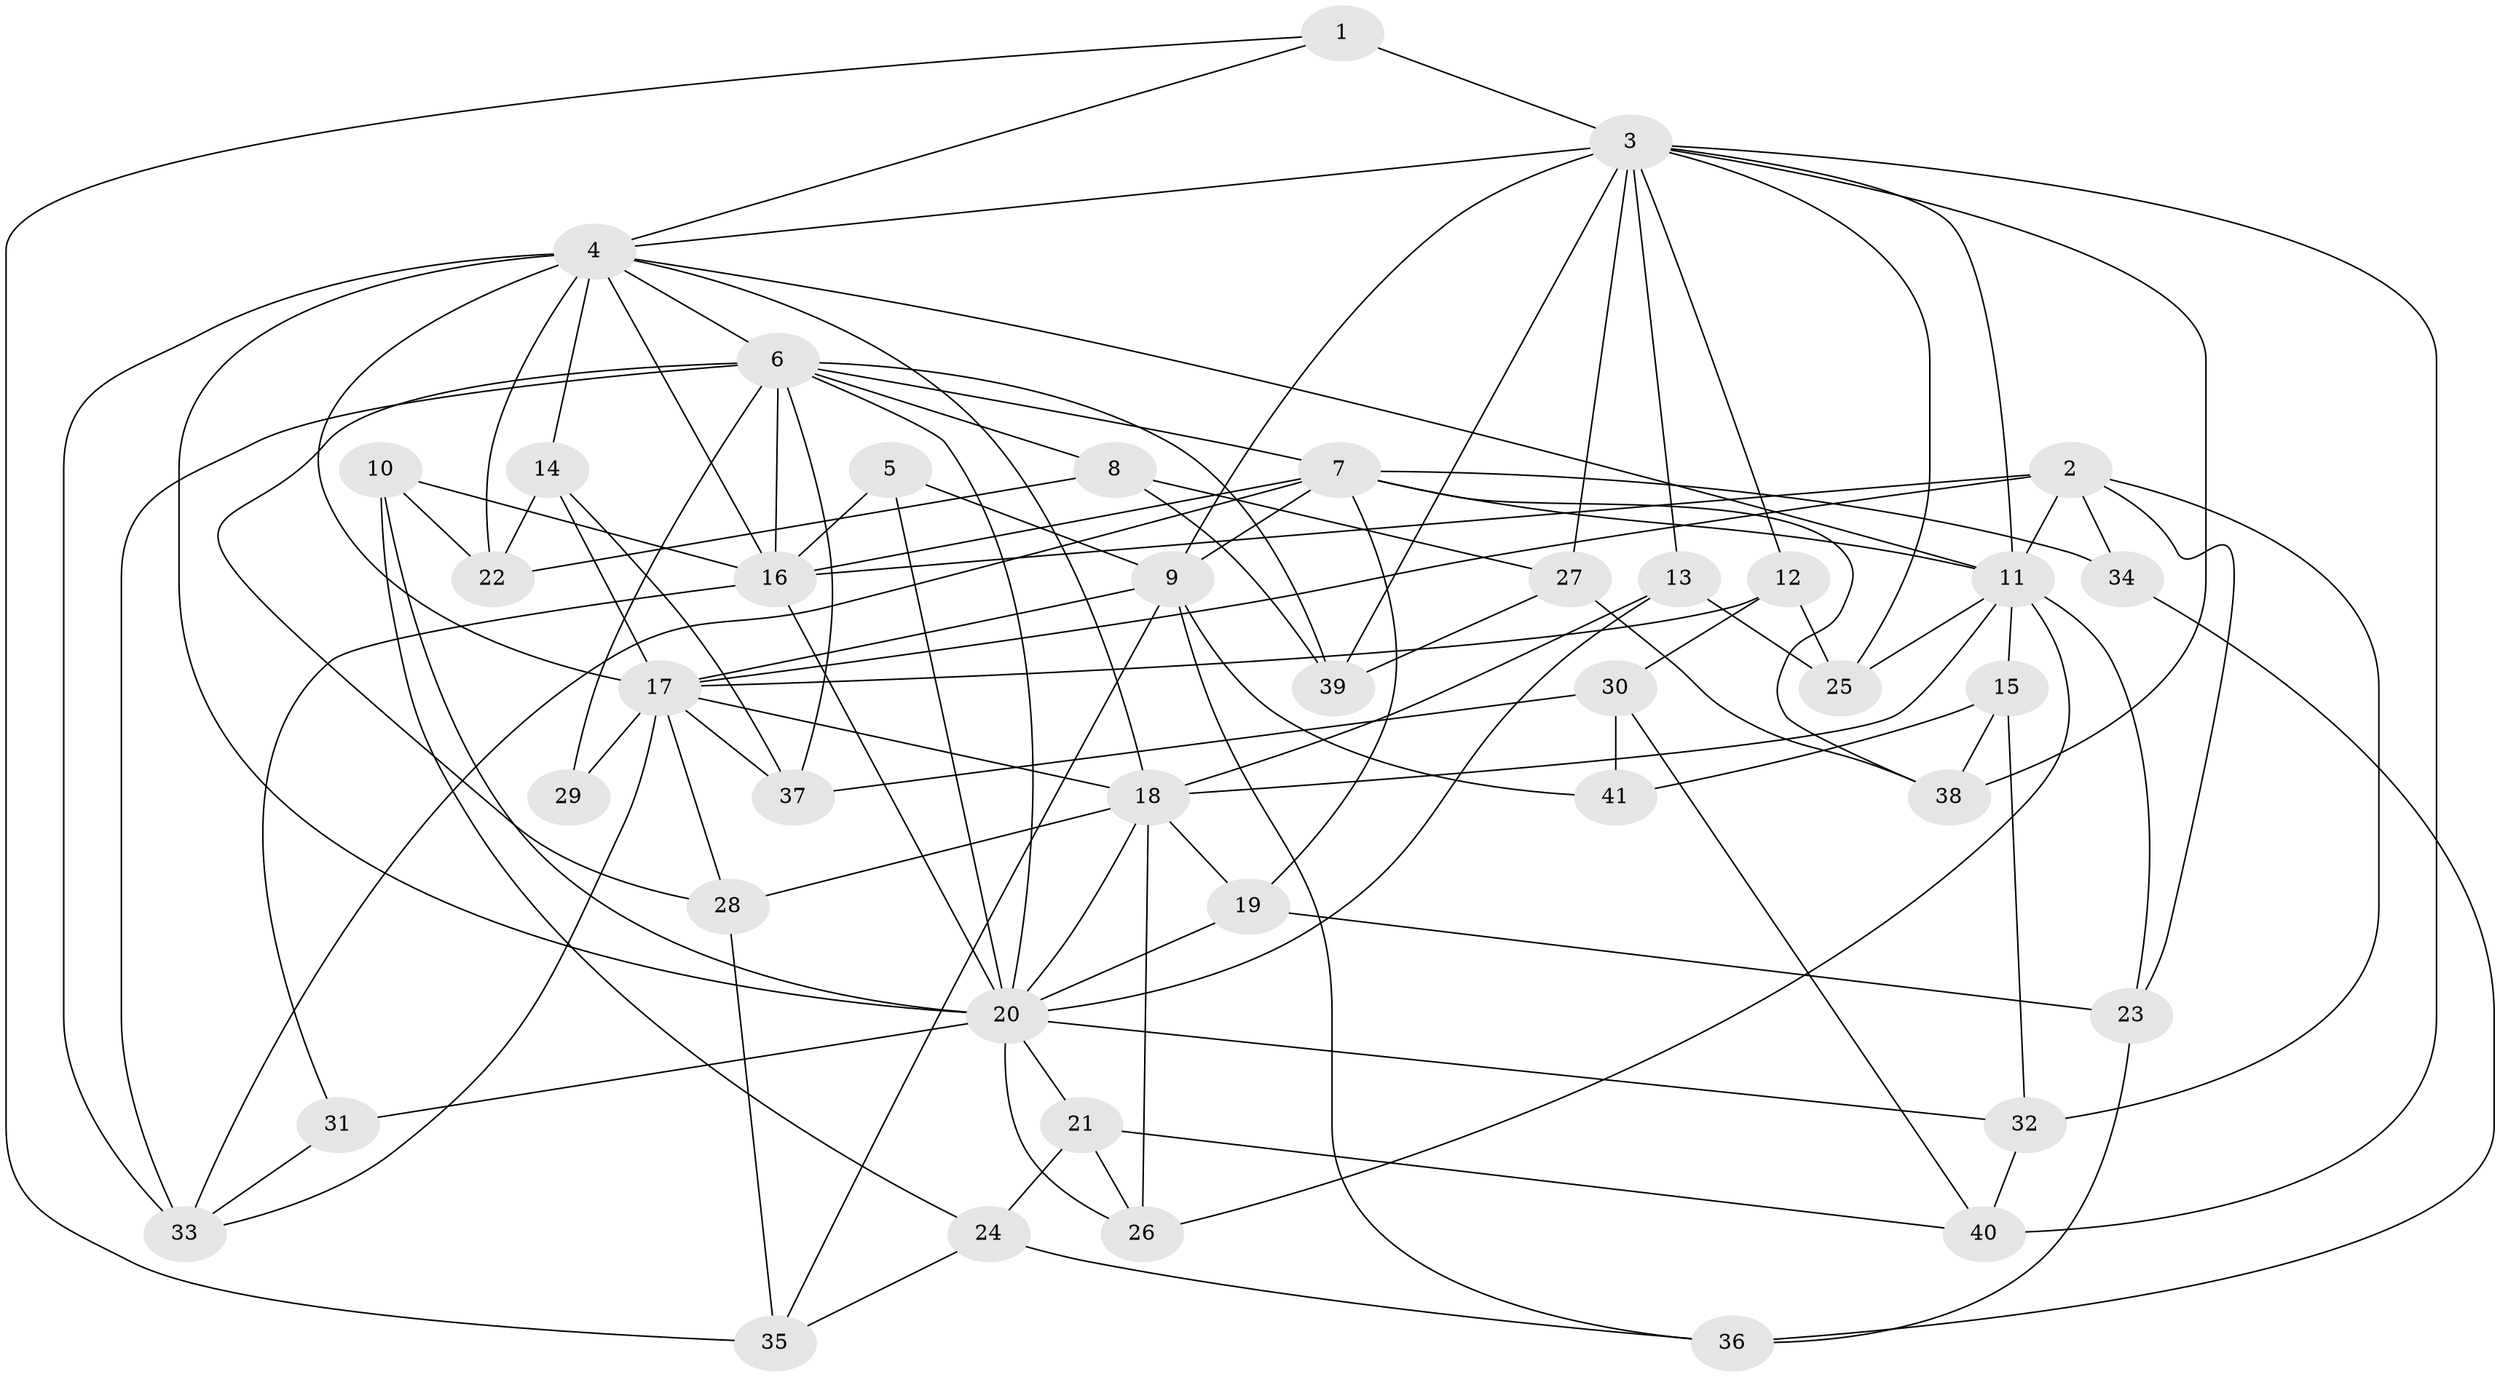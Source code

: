 // original degree distribution, {4: 1.0}
// Generated by graph-tools (version 1.1) at 2025/38/03/09/25 02:38:13]
// undirected, 41 vertices, 107 edges
graph export_dot {
graph [start="1"]
  node [color=gray90,style=filled];
  1;
  2;
  3;
  4;
  5;
  6;
  7;
  8;
  9;
  10;
  11;
  12;
  13;
  14;
  15;
  16;
  17;
  18;
  19;
  20;
  21;
  22;
  23;
  24;
  25;
  26;
  27;
  28;
  29;
  30;
  31;
  32;
  33;
  34;
  35;
  36;
  37;
  38;
  39;
  40;
  41;
  1 -- 3 [weight=2.0];
  1 -- 4 [weight=1.0];
  1 -- 35 [weight=1.0];
  2 -- 11 [weight=2.0];
  2 -- 16 [weight=2.0];
  2 -- 17 [weight=2.0];
  2 -- 23 [weight=1.0];
  2 -- 32 [weight=1.0];
  2 -- 34 [weight=2.0];
  3 -- 4 [weight=1.0];
  3 -- 9 [weight=1.0];
  3 -- 11 [weight=1.0];
  3 -- 12 [weight=1.0];
  3 -- 13 [weight=1.0];
  3 -- 25 [weight=1.0];
  3 -- 27 [weight=1.0];
  3 -- 38 [weight=1.0];
  3 -- 39 [weight=1.0];
  3 -- 40 [weight=1.0];
  4 -- 6 [weight=1.0];
  4 -- 11 [weight=1.0];
  4 -- 14 [weight=1.0];
  4 -- 16 [weight=1.0];
  4 -- 17 [weight=1.0];
  4 -- 18 [weight=1.0];
  4 -- 20 [weight=1.0];
  4 -- 22 [weight=1.0];
  4 -- 33 [weight=2.0];
  5 -- 9 [weight=1.0];
  5 -- 16 [weight=2.0];
  5 -- 20 [weight=1.0];
  6 -- 7 [weight=2.0];
  6 -- 8 [weight=1.0];
  6 -- 16 [weight=1.0];
  6 -- 20 [weight=1.0];
  6 -- 28 [weight=1.0];
  6 -- 29 [weight=2.0];
  6 -- 33 [weight=1.0];
  6 -- 37 [weight=1.0];
  6 -- 39 [weight=1.0];
  7 -- 9 [weight=3.0];
  7 -- 11 [weight=1.0];
  7 -- 16 [weight=2.0];
  7 -- 19 [weight=1.0];
  7 -- 33 [weight=1.0];
  7 -- 34 [weight=1.0];
  7 -- 38 [weight=1.0];
  8 -- 22 [weight=1.0];
  8 -- 27 [weight=1.0];
  8 -- 39 [weight=1.0];
  9 -- 17 [weight=1.0];
  9 -- 35 [weight=1.0];
  9 -- 36 [weight=1.0];
  9 -- 41 [weight=2.0];
  10 -- 16 [weight=1.0];
  10 -- 20 [weight=1.0];
  10 -- 22 [weight=1.0];
  10 -- 24 [weight=1.0];
  11 -- 15 [weight=1.0];
  11 -- 18 [weight=1.0];
  11 -- 23 [weight=1.0];
  11 -- 25 [weight=1.0];
  11 -- 26 [weight=1.0];
  12 -- 17 [weight=1.0];
  12 -- 25 [weight=1.0];
  12 -- 30 [weight=1.0];
  13 -- 18 [weight=1.0];
  13 -- 20 [weight=1.0];
  13 -- 25 [weight=1.0];
  14 -- 17 [weight=1.0];
  14 -- 22 [weight=1.0];
  14 -- 37 [weight=1.0];
  15 -- 32 [weight=1.0];
  15 -- 38 [weight=1.0];
  15 -- 41 [weight=1.0];
  16 -- 20 [weight=1.0];
  16 -- 31 [weight=2.0];
  17 -- 18 [weight=1.0];
  17 -- 28 [weight=1.0];
  17 -- 29 [weight=2.0];
  17 -- 33 [weight=1.0];
  17 -- 37 [weight=1.0];
  18 -- 19 [weight=1.0];
  18 -- 20 [weight=1.0];
  18 -- 26 [weight=1.0];
  18 -- 28 [weight=1.0];
  19 -- 20 [weight=1.0];
  19 -- 23 [weight=1.0];
  20 -- 21 [weight=1.0];
  20 -- 26 [weight=1.0];
  20 -- 31 [weight=1.0];
  20 -- 32 [weight=1.0];
  21 -- 24 [weight=1.0];
  21 -- 26 [weight=1.0];
  21 -- 40 [weight=1.0];
  23 -- 36 [weight=1.0];
  24 -- 35 [weight=1.0];
  24 -- 36 [weight=1.0];
  27 -- 38 [weight=1.0];
  27 -- 39 [weight=1.0];
  28 -- 35 [weight=1.0];
  30 -- 37 [weight=1.0];
  30 -- 40 [weight=1.0];
  30 -- 41 [weight=1.0];
  31 -- 33 [weight=1.0];
  32 -- 40 [weight=1.0];
  34 -- 36 [weight=1.0];
}
